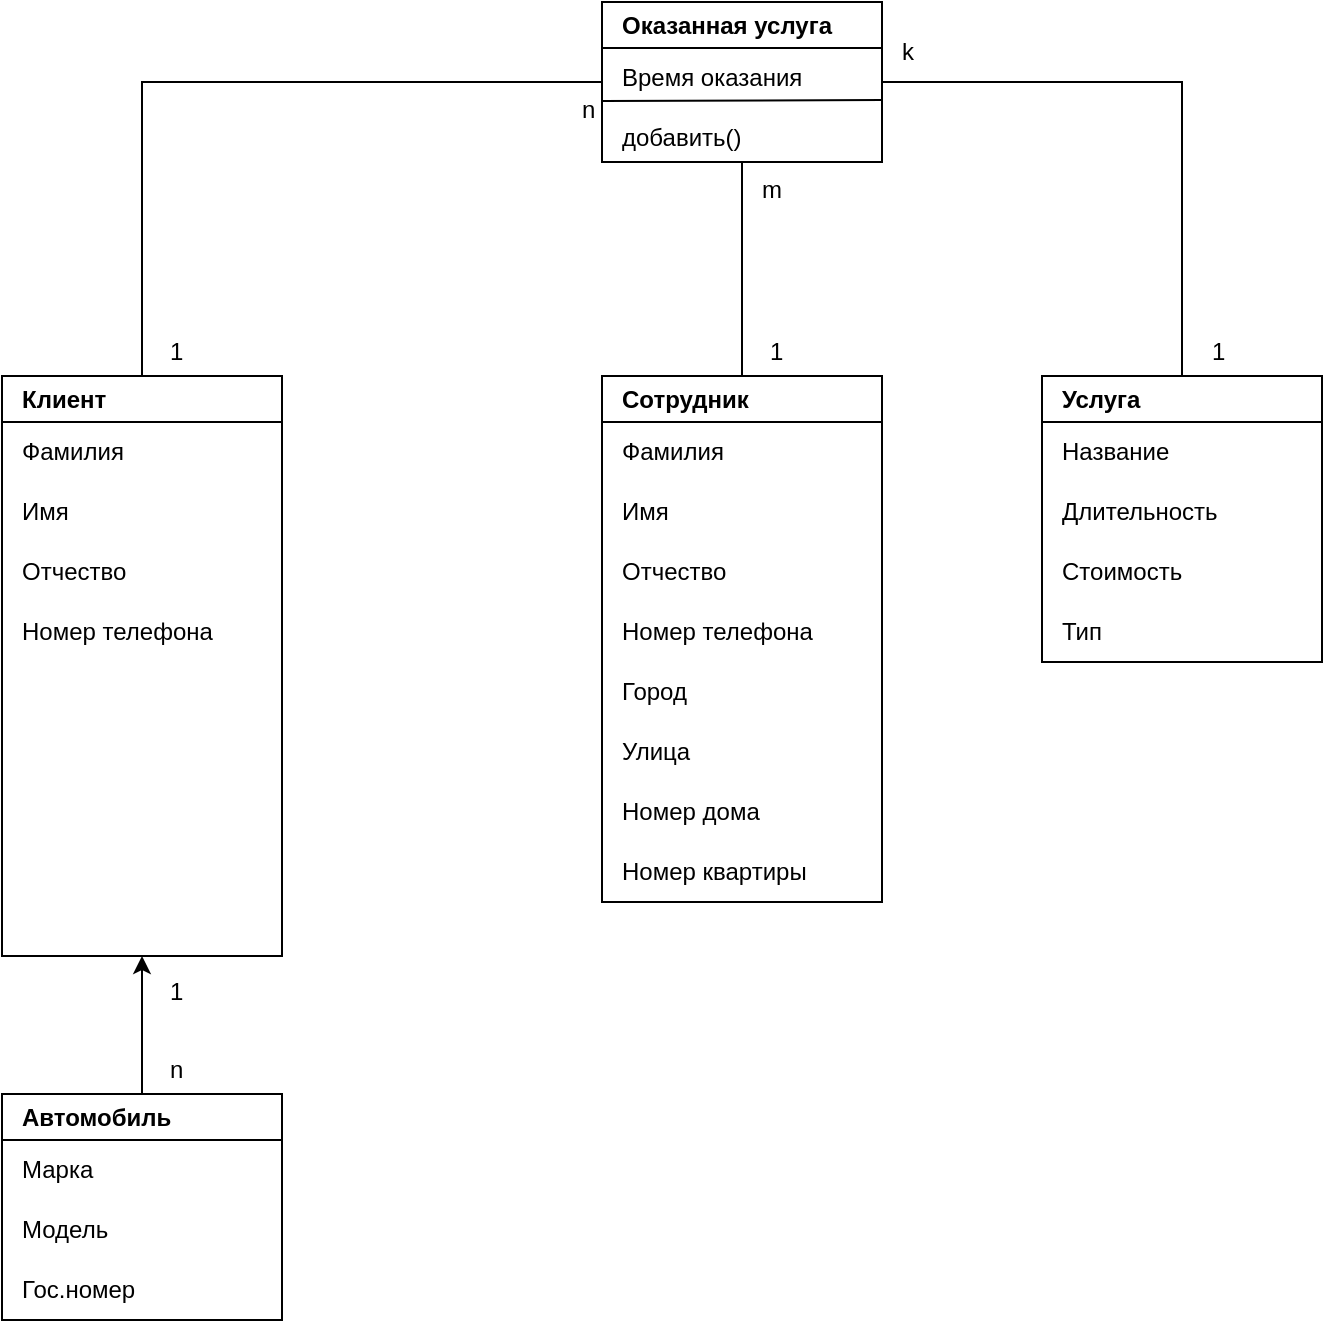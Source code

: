 <mxfile version="22.0.5" type="github">
  <diagram name="Страница — 1" id="G1I-6y7RzBWqB7RcNpnC">
    <mxGraphModel dx="1167" dy="779" grid="1" gridSize="10" guides="1" tooltips="1" connect="1" arrows="1" fold="1" page="1" pageScale="1" pageWidth="827" pageHeight="1169" math="0" shadow="0">
      <root>
        <mxCell id="0" />
        <mxCell id="1" parent="0" />
        <mxCell id="ddCmk3O-23ZYapd7_aQz-67" style="edgeStyle=orthogonalEdgeStyle;rounded=0;orthogonalLoop=1;jettySize=auto;html=1;exitX=0.5;exitY=0;exitDx=0;exitDy=0;entryX=0;entryY=0.5;entryDx=0;entryDy=0;endArrow=none;endFill=0;spacing=0;align=left;spacingLeft=10;" edge="1" parent="1" source="ddCmk3O-23ZYapd7_aQz-24" target="ddCmk3O-23ZYapd7_aQz-60">
          <mxGeometry relative="1" as="geometry">
            <mxPoint x="450" y="110" as="targetPoint" />
          </mxGeometry>
        </mxCell>
        <mxCell id="ddCmk3O-23ZYapd7_aQz-24" value="Клиент" style="swimlane;whiteSpace=wrap;html=1;movable=1;resizable=1;rotatable=1;deletable=1;editable=1;locked=0;connectable=1;spacing=0;align=left;spacingLeft=10;" vertex="1" parent="1">
          <mxGeometry x="30" y="267" width="140" height="290" as="geometry" />
        </mxCell>
        <mxCell id="ddCmk3O-23ZYapd7_aQz-26" value="Фамилия" style="text;html=1;align=left;verticalAlign=middle;resizable=0;points=[];autosize=1;strokeColor=none;fillColor=none;spacing=0;spacingLeft=10;" vertex="1" parent="ddCmk3O-23ZYapd7_aQz-24">
          <mxGeometry y="28" width="80" height="20" as="geometry" />
        </mxCell>
        <mxCell id="ddCmk3O-23ZYapd7_aQz-28" value="Имя" style="text;html=1;align=left;verticalAlign=middle;resizable=0;points=[];autosize=1;strokeColor=none;fillColor=none;spacing=0;spacingLeft=10;" vertex="1" parent="ddCmk3O-23ZYapd7_aQz-24">
          <mxGeometry y="58" width="50" height="20" as="geometry" />
        </mxCell>
        <mxCell id="ddCmk3O-23ZYapd7_aQz-29" value="Отчество" style="text;html=1;align=left;verticalAlign=middle;resizable=0;points=[];autosize=1;strokeColor=none;fillColor=none;spacing=0;spacingLeft=10;" vertex="1" parent="ddCmk3O-23ZYapd7_aQz-24">
          <mxGeometry y="88" width="80" height="20" as="geometry" />
        </mxCell>
        <mxCell id="ddCmk3O-23ZYapd7_aQz-30" value="Номер телефона" style="text;html=1;align=left;verticalAlign=middle;resizable=0;points=[];autosize=1;strokeColor=none;fillColor=none;spacing=0;spacingLeft=10;" vertex="1" parent="ddCmk3O-23ZYapd7_aQz-24">
          <mxGeometry y="118" width="120" height="20" as="geometry" />
        </mxCell>
        <mxCell id="ddCmk3O-23ZYapd7_aQz-71" style="edgeStyle=orthogonalEdgeStyle;rounded=0;orthogonalLoop=1;jettySize=auto;html=1;exitX=0.5;exitY=0;exitDx=0;exitDy=0;entryX=0.5;entryY=1;entryDx=0;entryDy=0;spacing=0;align=left;spacingLeft=10;" edge="1" parent="1" source="ddCmk3O-23ZYapd7_aQz-31" target="ddCmk3O-23ZYapd7_aQz-24">
          <mxGeometry relative="1" as="geometry" />
        </mxCell>
        <mxCell id="ddCmk3O-23ZYapd7_aQz-31" value="Автомобиль" style="swimlane;whiteSpace=wrap;html=1;movable=1;resizable=1;rotatable=1;deletable=1;editable=1;locked=0;connectable=1;spacing=0;align=left;spacingLeft=10;" vertex="1" parent="1">
          <mxGeometry x="30" y="626" width="140" height="113" as="geometry" />
        </mxCell>
        <mxCell id="ddCmk3O-23ZYapd7_aQz-32" value="Марка" style="text;html=1;align=left;verticalAlign=middle;resizable=0;points=[];autosize=1;strokeColor=none;fillColor=none;spacing=0;spacingLeft=10;" vertex="1" parent="ddCmk3O-23ZYapd7_aQz-31">
          <mxGeometry y="28" width="60" height="20" as="geometry" />
        </mxCell>
        <mxCell id="ddCmk3O-23ZYapd7_aQz-33" value="Модель" style="text;html=1;align=left;verticalAlign=middle;resizable=0;points=[];autosize=1;strokeColor=none;fillColor=none;spacing=0;spacingLeft=10;" vertex="1" parent="ddCmk3O-23ZYapd7_aQz-31">
          <mxGeometry y="58" width="70" height="20" as="geometry" />
        </mxCell>
        <mxCell id="ddCmk3O-23ZYapd7_aQz-34" value="Гос.номер" style="text;html=1;align=left;verticalAlign=middle;resizable=0;points=[];autosize=1;strokeColor=none;fillColor=none;spacing=0;spacingLeft=10;" vertex="1" parent="ddCmk3O-23ZYapd7_aQz-31">
          <mxGeometry y="88" width="80" height="20" as="geometry" />
        </mxCell>
        <mxCell id="ddCmk3O-23ZYapd7_aQz-68" style="edgeStyle=orthogonalEdgeStyle;rounded=0;orthogonalLoop=1;jettySize=auto;html=1;exitX=0.5;exitY=0;exitDx=0;exitDy=0;entryX=0.5;entryY=1;entryDx=0;entryDy=0;endArrow=none;endFill=0;spacing=0;align=left;spacingLeft=10;" edge="1" parent="1" source="ddCmk3O-23ZYapd7_aQz-40" target="ddCmk3O-23ZYapd7_aQz-60">
          <mxGeometry relative="1" as="geometry" />
        </mxCell>
        <mxCell id="ddCmk3O-23ZYapd7_aQz-40" value="Сотрудник" style="swimlane;whiteSpace=wrap;html=1;movable=1;resizable=1;rotatable=1;deletable=1;editable=1;locked=0;connectable=1;spacing=0;align=left;spacingLeft=10;" vertex="1" parent="1">
          <mxGeometry x="330" y="267" width="140" height="263" as="geometry" />
        </mxCell>
        <mxCell id="ddCmk3O-23ZYapd7_aQz-41" value="Фамилия" style="text;html=1;align=left;verticalAlign=middle;resizable=0;points=[];autosize=1;strokeColor=none;fillColor=none;spacing=0;spacingLeft=10;" vertex="1" parent="ddCmk3O-23ZYapd7_aQz-40">
          <mxGeometry y="28" width="80" height="20" as="geometry" />
        </mxCell>
        <mxCell id="ddCmk3O-23ZYapd7_aQz-42" value="Имя" style="text;html=1;align=left;verticalAlign=middle;resizable=0;points=[];autosize=1;strokeColor=none;fillColor=none;spacing=0;spacingLeft=10;" vertex="1" parent="ddCmk3O-23ZYapd7_aQz-40">
          <mxGeometry y="58" width="50" height="20" as="geometry" />
        </mxCell>
        <mxCell id="ddCmk3O-23ZYapd7_aQz-43" value="Отчество" style="text;html=1;align=left;verticalAlign=middle;resizable=0;points=[];autosize=1;strokeColor=none;fillColor=none;spacing=0;spacingLeft=10;" vertex="1" parent="ddCmk3O-23ZYapd7_aQz-40">
          <mxGeometry y="88" width="80" height="20" as="geometry" />
        </mxCell>
        <mxCell id="ddCmk3O-23ZYapd7_aQz-44" value="Номер телефона" style="text;html=1;align=left;verticalAlign=middle;resizable=0;points=[];autosize=1;strokeColor=none;fillColor=none;spacing=0;spacingLeft=10;" vertex="1" parent="ddCmk3O-23ZYapd7_aQz-40">
          <mxGeometry y="118" width="120" height="20" as="geometry" />
        </mxCell>
        <mxCell id="ddCmk3O-23ZYapd7_aQz-45" value="Город" style="text;html=1;align=left;verticalAlign=middle;resizable=0;points=[];autosize=1;strokeColor=none;fillColor=none;spacing=0;spacingLeft=10;" vertex="1" parent="ddCmk3O-23ZYapd7_aQz-40">
          <mxGeometry y="148" width="60" height="20" as="geometry" />
        </mxCell>
        <mxCell id="ddCmk3O-23ZYapd7_aQz-47" value="Номер дома" style="text;html=1;align=left;verticalAlign=middle;resizable=0;points=[];autosize=1;strokeColor=none;fillColor=none;spacing=0;spacingLeft=10;" vertex="1" parent="ddCmk3O-23ZYapd7_aQz-40">
          <mxGeometry y="208" width="100" height="20" as="geometry" />
        </mxCell>
        <mxCell id="ddCmk3O-23ZYapd7_aQz-46" value="Улица" style="text;html=1;align=left;verticalAlign=middle;resizable=0;points=[];autosize=1;strokeColor=none;fillColor=none;spacing=0;spacingLeft=10;" vertex="1" parent="ddCmk3O-23ZYapd7_aQz-40">
          <mxGeometry y="178" width="60" height="20" as="geometry" />
        </mxCell>
        <mxCell id="ddCmk3O-23ZYapd7_aQz-48" value="Номер квартиры" style="text;html=1;align=left;verticalAlign=middle;resizable=0;points=[];autosize=1;strokeColor=none;fillColor=none;spacing=0;spacingLeft=10;" vertex="1" parent="ddCmk3O-23ZYapd7_aQz-40">
          <mxGeometry y="238" width="120" height="20" as="geometry" />
        </mxCell>
        <mxCell id="ddCmk3O-23ZYapd7_aQz-69" style="edgeStyle=orthogonalEdgeStyle;rounded=0;orthogonalLoop=1;jettySize=auto;html=1;exitX=0.5;exitY=0;exitDx=0;exitDy=0;entryX=1;entryY=0.5;entryDx=0;entryDy=0;endArrow=none;endFill=0;spacing=0;align=left;spacingLeft=10;" edge="1" parent="1" source="ddCmk3O-23ZYapd7_aQz-51" target="ddCmk3O-23ZYapd7_aQz-60">
          <mxGeometry relative="1" as="geometry" />
        </mxCell>
        <mxCell id="ddCmk3O-23ZYapd7_aQz-51" value="Услуга" style="swimlane;whiteSpace=wrap;html=1;movable=1;resizable=1;rotatable=1;deletable=1;editable=1;locked=0;connectable=1;spacing=0;align=left;spacingLeft=10;" vertex="1" parent="1">
          <mxGeometry x="550" y="267" width="140" height="143" as="geometry" />
        </mxCell>
        <mxCell id="ddCmk3O-23ZYapd7_aQz-52" value="Название" style="text;html=1;align=left;verticalAlign=middle;resizable=0;points=[];autosize=1;strokeColor=none;fillColor=none;spacing=0;spacingLeft=10;" vertex="1" parent="ddCmk3O-23ZYapd7_aQz-51">
          <mxGeometry y="28" width="80" height="20" as="geometry" />
        </mxCell>
        <mxCell id="ddCmk3O-23ZYapd7_aQz-53" value="Длительность" style="text;html=1;align=left;verticalAlign=middle;resizable=0;points=[];autosize=1;strokeColor=none;fillColor=none;spacing=0;spacingLeft=10;" vertex="1" parent="ddCmk3O-23ZYapd7_aQz-51">
          <mxGeometry y="58" width="110" height="20" as="geometry" />
        </mxCell>
        <mxCell id="ddCmk3O-23ZYapd7_aQz-54" value="Стоимость" style="text;html=1;align=left;verticalAlign=middle;resizable=0;points=[];autosize=1;strokeColor=none;fillColor=none;spacing=0;spacingLeft=10;" vertex="1" parent="ddCmk3O-23ZYapd7_aQz-51">
          <mxGeometry y="88" width="90" height="20" as="geometry" />
        </mxCell>
        <mxCell id="ddCmk3O-23ZYapd7_aQz-55" value="Тип" style="text;html=1;align=left;verticalAlign=middle;resizable=0;points=[];autosize=1;strokeColor=none;fillColor=none;spacing=0;spacingLeft=10;" vertex="1" parent="ddCmk3O-23ZYapd7_aQz-51">
          <mxGeometry y="118" width="50" height="20" as="geometry" />
        </mxCell>
        <mxCell id="ddCmk3O-23ZYapd7_aQz-60" value="Оказанная услуга" style="swimlane;whiteSpace=wrap;html=1;movable=1;resizable=1;rotatable=1;deletable=1;editable=1;locked=0;connectable=1;spacing=0;align=left;spacingLeft=10;" vertex="1" parent="1">
          <mxGeometry x="330" y="80" width="140" height="80" as="geometry" />
        </mxCell>
        <mxCell id="ddCmk3O-23ZYapd7_aQz-61" value="Время оказания" style="text;align=left;verticalAlign=middle;resizable=0;points=[];autosize=1;strokeColor=none;fillColor=none;imageHeight=24;deletable=1;html=1;spacing=0;spacingLeft=10;" vertex="1" parent="ddCmk3O-23ZYapd7_aQz-60">
          <mxGeometry y="28" width="120" height="20" as="geometry" />
        </mxCell>
        <mxCell id="ddCmk3O-23ZYapd7_aQz-82" value="добавить()" style="text;html=1;align=left;verticalAlign=middle;resizable=0;points=[];autosize=1;strokeColor=none;fillColor=none;spacing=0;spacingLeft=10;" vertex="1" parent="ddCmk3O-23ZYapd7_aQz-60">
          <mxGeometry y="58" width="90" height="20" as="geometry" />
        </mxCell>
        <mxCell id="ddCmk3O-23ZYapd7_aQz-79" value="k" style="text;html=1;strokeColor=none;fillColor=none;align=left;verticalAlign=middle;whiteSpace=wrap;rounded=0;spacing=0;spacingLeft=0;" vertex="1" parent="1">
          <mxGeometry x="480" y="100" width="7" height="10" as="geometry" />
        </mxCell>
        <mxCell id="ddCmk3O-23ZYapd7_aQz-80" value="" style="endArrow=none;html=1;rounded=0;exitX=1.003;exitY=0.649;exitDx=0;exitDy=0;spacing=0;align=left;spacingLeft=10;exitPerimeter=0;" edge="1" parent="1">
          <mxGeometry width="50" height="50" relative="1" as="geometry">
            <mxPoint x="330.18" y="129.47" as="sourcePoint" />
            <mxPoint x="470" y="129" as="targetPoint" />
          </mxGeometry>
        </mxCell>
        <mxCell id="ddCmk3O-23ZYapd7_aQz-84" value="m" style="text;html=1;strokeColor=none;fillColor=none;align=left;verticalAlign=middle;whiteSpace=wrap;rounded=0;spacing=0;spacingLeft=0;" vertex="1" parent="1">
          <mxGeometry x="410" y="170" width="10" height="8" as="geometry" />
        </mxCell>
        <mxCell id="ddCmk3O-23ZYapd7_aQz-85" value="n" style="text;html=1;strokeColor=none;fillColor=none;align=left;verticalAlign=middle;whiteSpace=wrap;rounded=0;spacing=0;spacingLeft=0;" vertex="1" parent="1">
          <mxGeometry x="320" y="130" width="7" height="7" as="geometry" />
        </mxCell>
        <mxCell id="ddCmk3O-23ZYapd7_aQz-88" value="1" style="text;html=1;strokeColor=none;fillColor=none;align=left;verticalAlign=middle;whiteSpace=wrap;rounded=0;spacing=0;spacingLeft=0;" vertex="1" parent="1">
          <mxGeometry x="114" y="250" width="5" height="10" as="geometry" />
        </mxCell>
        <mxCell id="ddCmk3O-23ZYapd7_aQz-95" value="1" style="text;html=1;strokeColor=none;fillColor=none;align=left;verticalAlign=middle;whiteSpace=wrap;rounded=0;spacing=0;spacingLeft=0;" vertex="1" parent="1">
          <mxGeometry x="414" y="250" width="5" height="10" as="geometry" />
        </mxCell>
        <mxCell id="ddCmk3O-23ZYapd7_aQz-96" value="1" style="text;html=1;strokeColor=none;fillColor=none;align=left;verticalAlign=middle;whiteSpace=wrap;rounded=0;spacing=0;spacingLeft=0;" vertex="1" parent="1">
          <mxGeometry x="635" y="250" width="5" height="10" as="geometry" />
        </mxCell>
        <mxCell id="ddCmk3O-23ZYapd7_aQz-97" value="1" style="text;html=1;strokeColor=none;fillColor=none;align=left;verticalAlign=middle;whiteSpace=wrap;rounded=0;spacing=0;spacingLeft=0;" vertex="1" parent="1">
          <mxGeometry x="114" y="570" width="5" height="10" as="geometry" />
        </mxCell>
        <mxCell id="ddCmk3O-23ZYapd7_aQz-98" value="n" style="text;html=1;strokeColor=none;fillColor=none;align=left;verticalAlign=middle;whiteSpace=wrap;rounded=0;spacing=0;spacingLeft=0;" vertex="1" parent="1">
          <mxGeometry x="114" y="610" width="7" height="7" as="geometry" />
        </mxCell>
      </root>
    </mxGraphModel>
  </diagram>
</mxfile>
